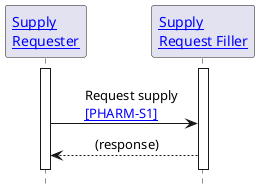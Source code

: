 @startuml

hide footbox

'!include ./style.iuml


Participant "[[actors_and_transactions.html#supply-requester Supply\nRequester]]" as SR
Participant "[[actors_and_transactions.html#supply-request-filler Supply\nRequest Filler]]" as RF

activate SR
activate RF

SR -[hidden]> RF
SR -> RF: \tRequest supply \n\t[[PHARM-S1.html{Supply Request} ~[PHARM-S1~]]]
SR <-- RF: \t(response)\t
SR -[hidden]> RF

deactivate SR
deactivate RF

@enduml
